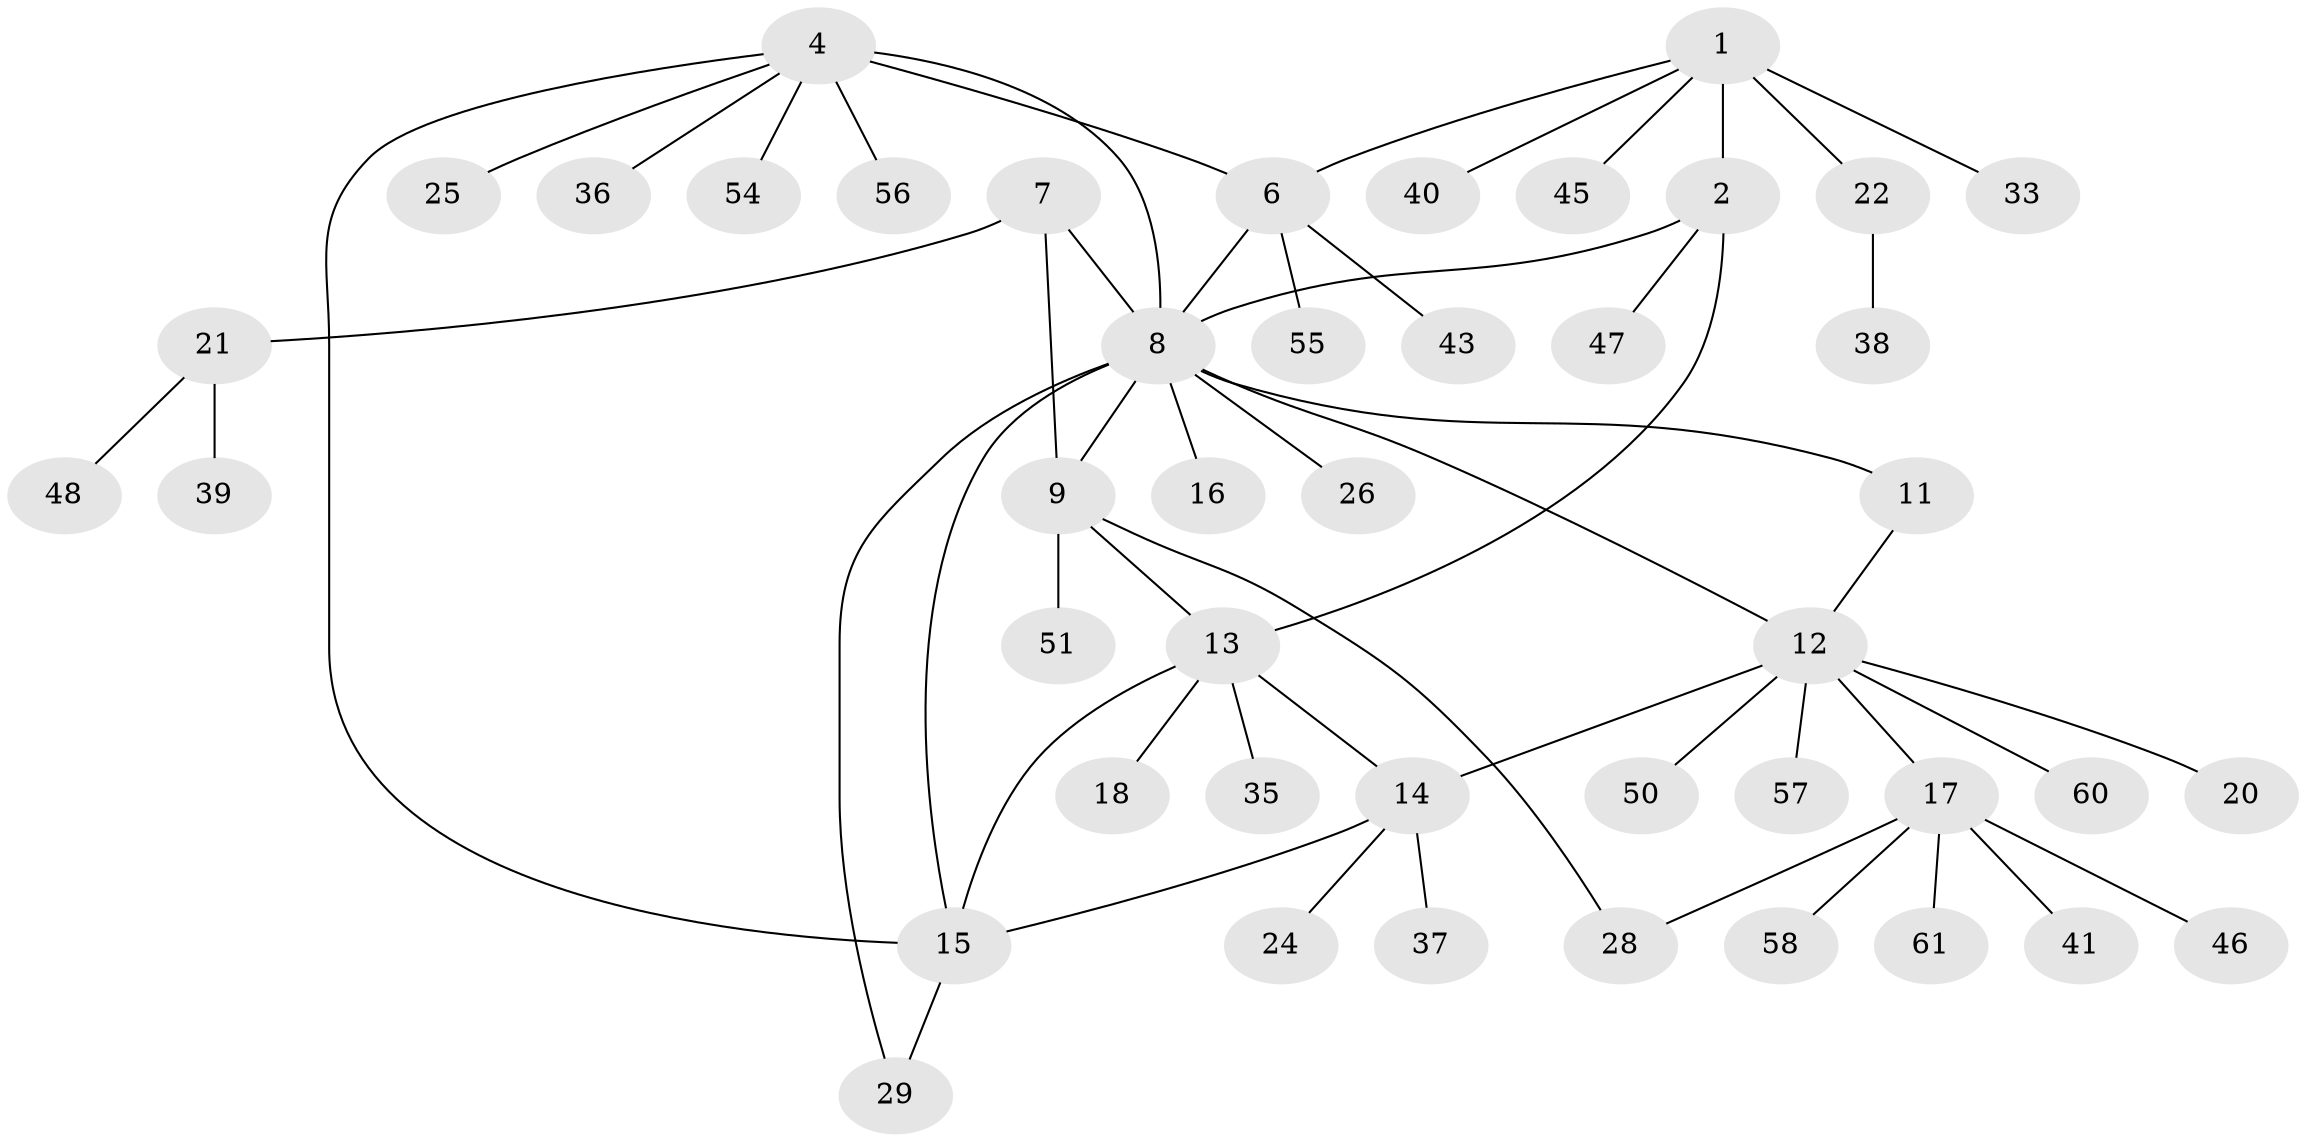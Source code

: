 // original degree distribution, {4: 0.08196721311475409, 6: 0.06557377049180328, 5: 0.06557377049180328, 8: 0.03278688524590164, 7: 0.03278688524590164, 2: 0.13114754098360656, 1: 0.5573770491803278, 3: 0.03278688524590164}
// Generated by graph-tools (version 1.1) at 2025/11/02/27/25 16:11:34]
// undirected, 45 vertices, 55 edges
graph export_dot {
graph [start="1"]
  node [color=gray90,style=filled];
  1 [super="+3"];
  2 [super="+32"];
  4 [super="+5"];
  6 [super="+42"];
  7 [super="+49"];
  8 [super="+10"];
  9 [super="+30"];
  11;
  12 [super="+19"];
  13 [super="+52"];
  14 [super="+44"];
  15 [super="+27"];
  16;
  17 [super="+23"];
  18;
  20;
  21 [super="+53"];
  22 [super="+31"];
  24;
  25;
  26;
  28 [super="+34"];
  29;
  33;
  35;
  36;
  37;
  38;
  39;
  40;
  41;
  43;
  45;
  46;
  47;
  48;
  50;
  51;
  54;
  55 [super="+59"];
  56;
  57;
  58;
  60;
  61;
  1 -- 2 [weight=2];
  1 -- 33;
  1 -- 45;
  1 -- 6;
  1 -- 22;
  1 -- 40;
  2 -- 8 [weight=2];
  2 -- 13;
  2 -- 47;
  4 -- 6 [weight=2];
  4 -- 25;
  4 -- 36;
  4 -- 56;
  4 -- 54;
  4 -- 8;
  4 -- 15;
  6 -- 8 [weight=2];
  6 -- 55;
  6 -- 43;
  7 -- 8;
  7 -- 9;
  7 -- 21;
  8 -- 9;
  8 -- 16;
  8 -- 26;
  8 -- 11;
  8 -- 12;
  8 -- 29;
  8 -- 15;
  9 -- 13;
  9 -- 51;
  9 -- 28;
  11 -- 12;
  12 -- 14;
  12 -- 17;
  12 -- 20;
  12 -- 57;
  12 -- 60;
  12 -- 50;
  13 -- 14;
  13 -- 15;
  13 -- 18;
  13 -- 35;
  14 -- 15;
  14 -- 24;
  14 -- 37;
  15 -- 29;
  17 -- 46;
  17 -- 61;
  17 -- 58;
  17 -- 28;
  17 -- 41;
  21 -- 39;
  21 -- 48;
  22 -- 38;
}
